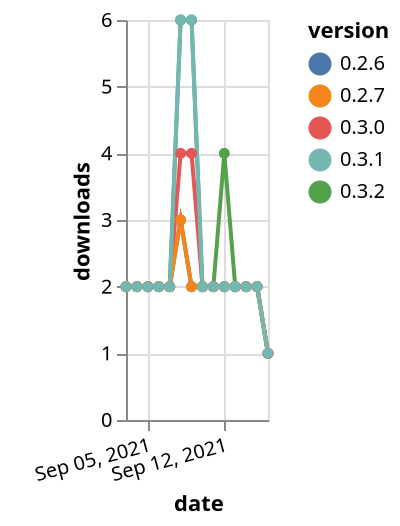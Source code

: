 {"$schema": "https://vega.github.io/schema/vega-lite/v5.json", "description": "A simple bar chart with embedded data.", "data": {"values": [{"date": "2021-09-03", "total": 2523, "delta": 2, "version": "0.2.6"}, {"date": "2021-09-04", "total": 2525, "delta": 2, "version": "0.2.6"}, {"date": "2021-09-05", "total": 2527, "delta": 2, "version": "0.2.6"}, {"date": "2021-09-06", "total": 2529, "delta": 2, "version": "0.2.6"}, {"date": "2021-09-07", "total": 2531, "delta": 2, "version": "0.2.6"}, {"date": "2021-09-08", "total": 2534, "delta": 3, "version": "0.2.6"}, {"date": "2021-09-09", "total": 2536, "delta": 2, "version": "0.2.6"}, {"date": "2021-09-10", "total": 2538, "delta": 2, "version": "0.2.6"}, {"date": "2021-09-11", "total": 2540, "delta": 2, "version": "0.2.6"}, {"date": "2021-09-12", "total": 2542, "delta": 2, "version": "0.2.6"}, {"date": "2021-09-13", "total": 2544, "delta": 2, "version": "0.2.6"}, {"date": "2021-09-14", "total": 2546, "delta": 2, "version": "0.2.6"}, {"date": "2021-09-15", "total": 2548, "delta": 2, "version": "0.2.6"}, {"date": "2021-09-16", "total": 2549, "delta": 1, "version": "0.2.6"}, {"date": "2021-09-03", "total": 3610, "delta": 2, "version": "0.3.2"}, {"date": "2021-09-04", "total": 3612, "delta": 2, "version": "0.3.2"}, {"date": "2021-09-05", "total": 3614, "delta": 2, "version": "0.3.2"}, {"date": "2021-09-06", "total": 3616, "delta": 2, "version": "0.3.2"}, {"date": "2021-09-07", "total": 3618, "delta": 2, "version": "0.3.2"}, {"date": "2021-09-08", "total": 3624, "delta": 6, "version": "0.3.2"}, {"date": "2021-09-09", "total": 3630, "delta": 6, "version": "0.3.2"}, {"date": "2021-09-10", "total": 3632, "delta": 2, "version": "0.3.2"}, {"date": "2021-09-11", "total": 3634, "delta": 2, "version": "0.3.2"}, {"date": "2021-09-12", "total": 3638, "delta": 4, "version": "0.3.2"}, {"date": "2021-09-13", "total": 3640, "delta": 2, "version": "0.3.2"}, {"date": "2021-09-14", "total": 3642, "delta": 2, "version": "0.3.2"}, {"date": "2021-09-15", "total": 3644, "delta": 2, "version": "0.3.2"}, {"date": "2021-09-16", "total": 3645, "delta": 1, "version": "0.3.2"}, {"date": "2021-09-03", "total": 3088, "delta": 2, "version": "0.3.0"}, {"date": "2021-09-04", "total": 3090, "delta": 2, "version": "0.3.0"}, {"date": "2021-09-05", "total": 3092, "delta": 2, "version": "0.3.0"}, {"date": "2021-09-06", "total": 3094, "delta": 2, "version": "0.3.0"}, {"date": "2021-09-07", "total": 3096, "delta": 2, "version": "0.3.0"}, {"date": "2021-09-08", "total": 3100, "delta": 4, "version": "0.3.0"}, {"date": "2021-09-09", "total": 3104, "delta": 4, "version": "0.3.0"}, {"date": "2021-09-10", "total": 3106, "delta": 2, "version": "0.3.0"}, {"date": "2021-09-11", "total": 3108, "delta": 2, "version": "0.3.0"}, {"date": "2021-09-12", "total": 3110, "delta": 2, "version": "0.3.0"}, {"date": "2021-09-13", "total": 3112, "delta": 2, "version": "0.3.0"}, {"date": "2021-09-14", "total": 3114, "delta": 2, "version": "0.3.0"}, {"date": "2021-09-15", "total": 3116, "delta": 2, "version": "0.3.0"}, {"date": "2021-09-16", "total": 3117, "delta": 1, "version": "0.3.0"}, {"date": "2021-09-03", "total": 2571, "delta": 2, "version": "0.2.7"}, {"date": "2021-09-04", "total": 2573, "delta": 2, "version": "0.2.7"}, {"date": "2021-09-05", "total": 2575, "delta": 2, "version": "0.2.7"}, {"date": "2021-09-06", "total": 2577, "delta": 2, "version": "0.2.7"}, {"date": "2021-09-07", "total": 2579, "delta": 2, "version": "0.2.7"}, {"date": "2021-09-08", "total": 2582, "delta": 3, "version": "0.2.7"}, {"date": "2021-09-09", "total": 2584, "delta": 2, "version": "0.2.7"}, {"date": "2021-09-10", "total": 2586, "delta": 2, "version": "0.2.7"}, {"date": "2021-09-11", "total": 2588, "delta": 2, "version": "0.2.7"}, {"date": "2021-09-12", "total": 2590, "delta": 2, "version": "0.2.7"}, {"date": "2021-09-13", "total": 2592, "delta": 2, "version": "0.2.7"}, {"date": "2021-09-14", "total": 2594, "delta": 2, "version": "0.2.7"}, {"date": "2021-09-15", "total": 2596, "delta": 2, "version": "0.2.7"}, {"date": "2021-09-16", "total": 2597, "delta": 1, "version": "0.2.7"}, {"date": "2021-09-03", "total": 4116, "delta": 2, "version": "0.3.1"}, {"date": "2021-09-04", "total": 4118, "delta": 2, "version": "0.3.1"}, {"date": "2021-09-05", "total": 4120, "delta": 2, "version": "0.3.1"}, {"date": "2021-09-06", "total": 4122, "delta": 2, "version": "0.3.1"}, {"date": "2021-09-07", "total": 4124, "delta": 2, "version": "0.3.1"}, {"date": "2021-09-08", "total": 4130, "delta": 6, "version": "0.3.1"}, {"date": "2021-09-09", "total": 4136, "delta": 6, "version": "0.3.1"}, {"date": "2021-09-10", "total": 4138, "delta": 2, "version": "0.3.1"}, {"date": "2021-09-11", "total": 4140, "delta": 2, "version": "0.3.1"}, {"date": "2021-09-12", "total": 4142, "delta": 2, "version": "0.3.1"}, {"date": "2021-09-13", "total": 4144, "delta": 2, "version": "0.3.1"}, {"date": "2021-09-14", "total": 4146, "delta": 2, "version": "0.3.1"}, {"date": "2021-09-15", "total": 4148, "delta": 2, "version": "0.3.1"}, {"date": "2021-09-16", "total": 4149, "delta": 1, "version": "0.3.1"}]}, "width": "container", "mark": {"type": "line", "point": {"filled": true}}, "encoding": {"x": {"field": "date", "type": "temporal", "timeUnit": "yearmonthdate", "title": "date", "axis": {"labelAngle": -15}}, "y": {"field": "delta", "type": "quantitative", "title": "downloads"}, "color": {"field": "version", "type": "nominal"}, "tooltip": {"field": "delta"}}}